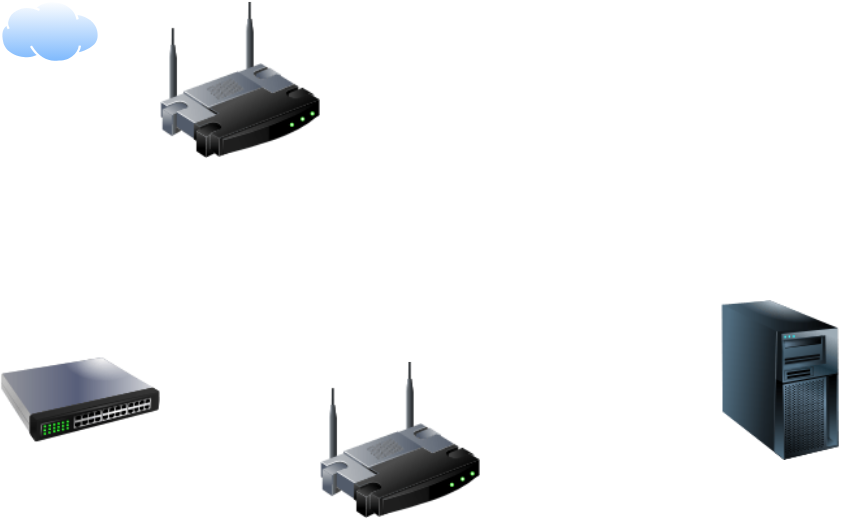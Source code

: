 <mxfile version="20.8.23" type="github">
  <diagram name="Page-1" id="JUxaxvq_NmA8_0eDuPiu">
    <mxGraphModel dx="1434" dy="790" grid="1" gridSize="10" guides="1" tooltips="1" connect="1" arrows="1" fold="1" page="1" pageScale="1" pageWidth="850" pageHeight="1100" math="0" shadow="0">
      <root>
        <mxCell id="0" />
        <mxCell id="1" parent="0" />
        <mxCell id="Qj9mpcHJ8Z66wuf7wjxP-1" value="" style="image;html=1;image=img/lib/clip_art/computers/Server_Tower_128x128.png" vertex="1" parent="1">
          <mxGeometry x="400" y="200" width="80" height="80" as="geometry" />
        </mxCell>
        <mxCell id="Qj9mpcHJ8Z66wuf7wjxP-3" value="" style="image;html=1;image=img/lib/clip_art/networking/Wireless_Router_128x128.png" vertex="1" parent="1">
          <mxGeometry x="130" y="50" width="80" height="80" as="geometry" />
        </mxCell>
        <mxCell id="Qj9mpcHJ8Z66wuf7wjxP-4" value="" style="image;html=1;image=img/lib/clip_art/networking/Wireless_Router_128x128.png" vertex="1" parent="1">
          <mxGeometry x="210" y="230" width="80" height="80" as="geometry" />
        </mxCell>
        <mxCell id="Qj9mpcHJ8Z66wuf7wjxP-5" value="" style="image;html=1;image=img/lib/clip_art/networking/Switch_128x128.png" vertex="1" parent="1">
          <mxGeometry x="50" y="210" width="80" height="80" as="geometry" />
        </mxCell>
        <mxCell id="Qj9mpcHJ8Z66wuf7wjxP-6" value="" style="aspect=fixed;perimeter=ellipsePerimeter;html=1;align=center;shadow=0;dashed=0;spacingTop=3;image;image=img/lib/active_directory/internet_cloud.svg;" vertex="1" parent="1">
          <mxGeometry x="50" y="50" width="50" height="31.5" as="geometry" />
        </mxCell>
      </root>
    </mxGraphModel>
  </diagram>
</mxfile>
